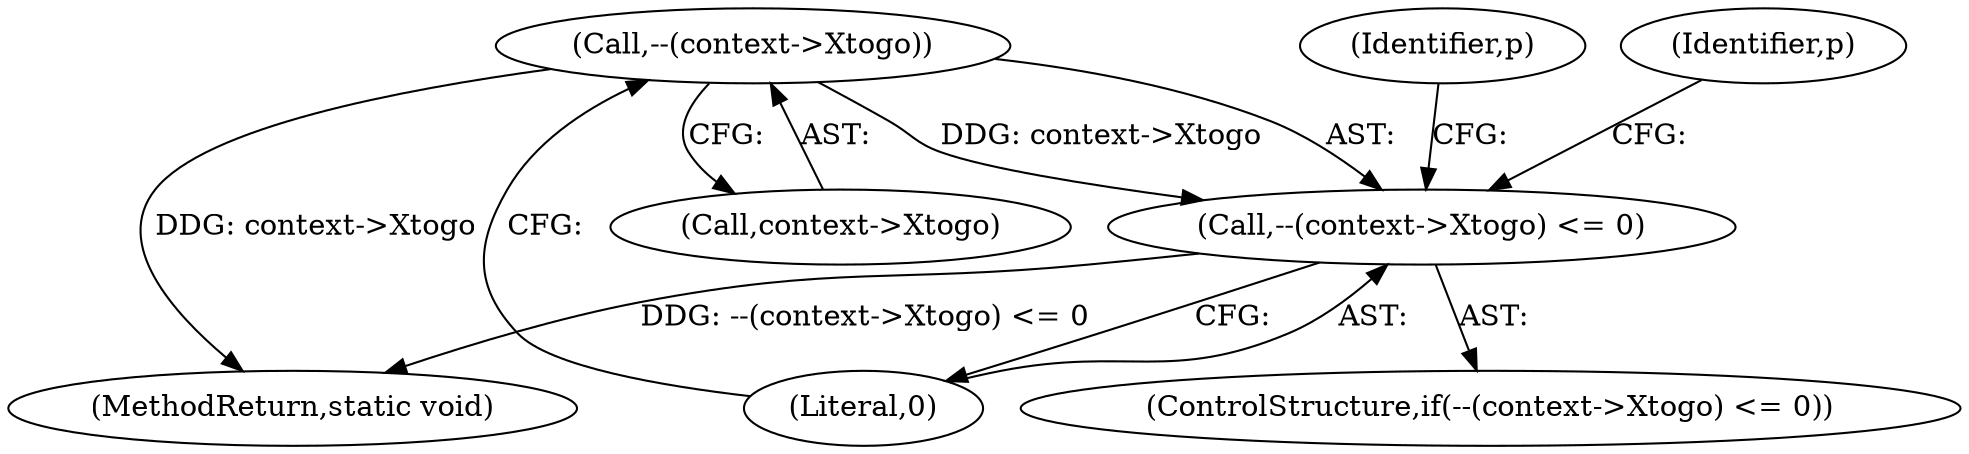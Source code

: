 digraph "0_ngiflib_37d939a6f511d16d4c95678025c235fe62e6417a@pointer" {
"1000164" [label="(Call,--(context->Xtogo))"];
"1000163" [label="(Call,--(context->Xtogo) <= 0)"];
"1000172" [label="(Identifier,p)"];
"1000374" [label="(Identifier,p)"];
"1000392" [label="(MethodReturn,static void)"];
"1000162" [label="(ControlStructure,if(--(context->Xtogo) <= 0))"];
"1000168" [label="(Literal,0)"];
"1000165" [label="(Call,context->Xtogo)"];
"1000164" [label="(Call,--(context->Xtogo))"];
"1000163" [label="(Call,--(context->Xtogo) <= 0)"];
"1000164" -> "1000163"  [label="AST: "];
"1000164" -> "1000165"  [label="CFG: "];
"1000165" -> "1000164"  [label="AST: "];
"1000168" -> "1000164"  [label="CFG: "];
"1000164" -> "1000392"  [label="DDG: context->Xtogo"];
"1000164" -> "1000163"  [label="DDG: context->Xtogo"];
"1000163" -> "1000162"  [label="AST: "];
"1000163" -> "1000168"  [label="CFG: "];
"1000168" -> "1000163"  [label="AST: "];
"1000172" -> "1000163"  [label="CFG: "];
"1000374" -> "1000163"  [label="CFG: "];
"1000163" -> "1000392"  [label="DDG: --(context->Xtogo) <= 0"];
}
